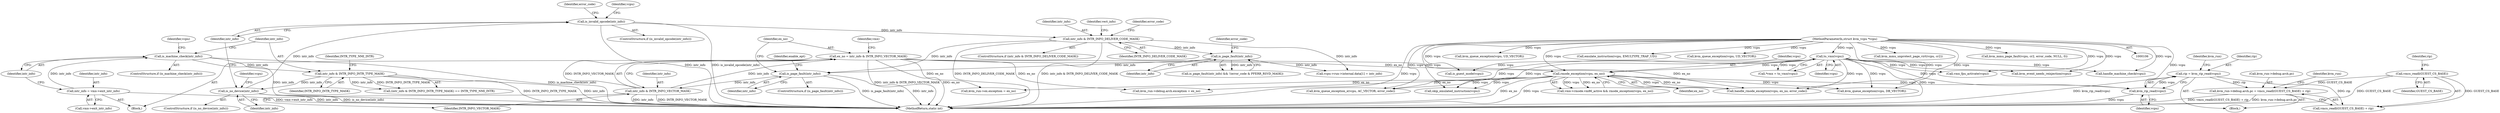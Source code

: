 digraph "1_linux_ef85b67385436ddc1998f45f1d6a210f935b3388@API" {
"1000412" [label="(Call,kvm_run->debug.arch.pc = vmcs_readl(GUEST_CS_BASE) + rip)"];
"1000421" [label="(Call,vmcs_readl(GUEST_CS_BASE))"];
"1000408" [label="(Call,rip = kvm_rip_read(vcpu))"];
"1000410" [label="(Call,kvm_rip_read(vcpu))"];
"1000310" [label="(Call,rmode_exception(vcpu, ex_no))"];
"1000112" [label="(Call,to_vmx(vcpu))"];
"1000107" [label="(MethodParameterIn,struct kvm_vcpu *vcpu)"];
"1000298" [label="(Call,ex_no = intr_info & INTR_INFO_VECTOR_MASK)"];
"1000300" [label="(Call,intr_info & INTR_INFO_VECTOR_MASK)"];
"1000273" [label="(Call,is_page_fault(intr_info))"];
"1000205" [label="(Call,is_page_fault(intr_info))"];
"1000191" [label="(Call,intr_info & INTR_INFO_DELIVER_CODE_MASK)"];
"1000161" [label="(Call,is_invalid_opcode(intr_info))"];
"1000153" [label="(Call,is_no_device(intr_info))"];
"1000146" [label="(Call,intr_info & INTR_INFO_INTR_TYPE_MASK)"];
"1000139" [label="(Call,is_machine_check(intr_info))"];
"1000133" [label="(Call,intr_info = vmx->exit_intr_info)"];
"1000457" [label="(MethodReturn,static int)"];
"1000168" [label="(Call,kvm_queue_exception(vcpu, UD_VECTOR))"];
"1000205" [label="(Call,is_page_fault(intr_info))"];
"1000154" [label="(Identifier,intr_info)"];
"1000142" [label="(Call,handle_machine_check(vcpu))"];
"1000201" [label="(Identifier,vect_info)"];
"1000188" [label="(Identifier,error_code)"];
"1000135" [label="(Call,vmx->exit_intr_info)"];
"1000148" [label="(Identifier,INTR_INFO_INTR_TYPE_MASK)"];
"1000195" [label="(Identifier,error_code)"];
"1000138" [label="(ControlStructure,if (is_machine_check(intr_info)))"];
"1000190" [label="(ControlStructure,if (intr_info & INTR_INFO_DELIVER_CODE_MASK))"];
"1000274" [label="(Identifier,intr_info)"];
"1000440" [label="(Call,kvm_run->ex.exception = ex_no)"];
"1000112" [label="(Call,to_vmx(vcpu))"];
"1000110" [label="(Call,*vmx = to_vmx(vcpu))"];
"1000175" [label="(Call,emulate_instruction(vcpu, EMULTYPE_TRAP_UD))"];
"1000193" [label="(Identifier,INTR_INFO_DELIVER_CODE_MASK)"];
"1000416" [label="(Identifier,kvm_run)"];
"1000182" [label="(Call,kvm_queue_exception(vcpu, UD_VECTOR))"];
"1000149" [label="(Identifier,INTR_TYPE_NMI_INTR)"];
"1000302" [label="(Identifier,INTR_INFO_VECTOR_MASK)"];
"1000320" [label="(Block,)"];
"1000301" [label="(Identifier,intr_info)"];
"1000409" [label="(Identifier,rip)"];
"1000422" [label="(Identifier,GUEST_CS_BASE)"];
"1000298" [label="(Call,ex_no = intr_info & INTR_INFO_VECTOR_MASK)"];
"1000413" [label="(Call,kvm_run->debug.arch.pc)"];
"1000322" [label="(Call,kvm_queue_exception_e(vcpu, AC_VECTOR, error_code))"];
"1000364" [label="(Call,skip_emulated_instruction(vcpu))"];
"1000113" [label="(Identifier,vcpu)"];
"1000307" [label="(Identifier,vmx)"];
"1000311" [label="(Identifier,vcpu)"];
"1000108" [label="(Block,)"];
"1000206" [label="(Identifier,intr_info)"];
"1000166" [label="(Identifier,vcpu)"];
"1000277" [label="(Identifier,enable_ept)"];
"1000152" [label="(ControlStructure,if (is_no_device(intr_info)))"];
"1000192" [label="(Identifier,intr_info)"];
"1000366" [label="(Call,kvm_queue_exception(vcpu, DB_VECTOR))"];
"1000140" [label="(Identifier,intr_info)"];
"1000408" [label="(Call,rip = kvm_rip_read(vcpu))"];
"1000209" [label="(Identifier,error_code)"];
"1000162" [label="(Identifier,intr_info)"];
"1000411" [label="(Identifier,vcpu)"];
"1000145" [label="(Call,(intr_info & INTR_INFO_INTR_TYPE_MASK) == INTR_TYPE_NMI_INTR)"];
"1000299" [label="(Identifier,ex_no)"];
"1000161" [label="(Call,is_invalid_opcode(intr_info))"];
"1000410" [label="(Call,kvm_rip_read(vcpu))"];
"1000288" [label="(Call,kvm_mmu_unprotect_page_virt(vcpu, cr2))"];
"1000272" [label="(ControlStructure,if (is_page_fault(intr_info)))"];
"1000204" [label="(Call,is_page_fault(intr_info) && !(error_code & PFERR_RSVD_MASK))"];
"1000153" [label="(Call,is_no_device(intr_info))"];
"1000143" [label="(Identifier,vcpu)"];
"1000107" [label="(MethodParameterIn,struct kvm_vcpu *vcpu)"];
"1000248" [label="(Call,vcpu->run->internal.data[1] = intr_info)"];
"1000424" [label="(Call,kvm_run->debug.arch.exception = ex_no)"];
"1000160" [label="(ControlStructure,if (is_invalid_opcode(intr_info)))"];
"1000428" [label="(Identifier,kvm_run)"];
"1000412" [label="(Call,kvm_run->debug.arch.pc = vmcs_readl(GUEST_CS_BASE) + rip)"];
"1000165" [label="(Call,is_guest_mode(vcpu))"];
"1000292" [label="(Call,kvm_mmu_page_fault(vcpu, cr2, error_code, NULL, 0))"];
"1000146" [label="(Call,intr_info & INTR_INFO_INTR_TYPE_MASK)"];
"1000310" [label="(Call,rmode_exception(vcpu, ex_no))"];
"1000156" [label="(Call,vmx_fpu_activate(vcpu))"];
"1000420" [label="(Call,vmcs_readl(GUEST_CS_BASE) + rip)"];
"1000304" [label="(Call,vmx->rmode.vm86_active && rmode_exception(vcpu, ex_no))"];
"1000286" [label="(Call,kvm_event_needs_reinjection(vcpu))"];
"1000273" [label="(Call,is_page_fault(intr_info))"];
"1000133" [label="(Call,intr_info = vmx->exit_intr_info)"];
"1000191" [label="(Call,intr_info & INTR_INFO_DELIVER_CODE_MASK)"];
"1000147" [label="(Identifier,intr_info)"];
"1000157" [label="(Identifier,vcpu)"];
"1000134" [label="(Identifier,intr_info)"];
"1000139" [label="(Call,is_machine_check(intr_info))"];
"1000423" [label="(Identifier,rip)"];
"1000314" [label="(Call,handle_rmode_exception(vcpu, ex_no, error_code))"];
"1000421" [label="(Call,vmcs_readl(GUEST_CS_BASE))"];
"1000312" [label="(Identifier,ex_no)"];
"1000300" [label="(Call,intr_info & INTR_INFO_VECTOR_MASK)"];
"1000412" -> "1000320"  [label="AST: "];
"1000412" -> "1000420"  [label="CFG: "];
"1000413" -> "1000412"  [label="AST: "];
"1000420" -> "1000412"  [label="AST: "];
"1000428" -> "1000412"  [label="CFG: "];
"1000412" -> "1000457"  [label="DDG: vmcs_readl(GUEST_CS_BASE) + rip"];
"1000412" -> "1000457"  [label="DDG: kvm_run->debug.arch.pc"];
"1000421" -> "1000412"  [label="DDG: GUEST_CS_BASE"];
"1000408" -> "1000412"  [label="DDG: rip"];
"1000421" -> "1000420"  [label="AST: "];
"1000421" -> "1000422"  [label="CFG: "];
"1000422" -> "1000421"  [label="AST: "];
"1000423" -> "1000421"  [label="CFG: "];
"1000421" -> "1000457"  [label="DDG: GUEST_CS_BASE"];
"1000421" -> "1000420"  [label="DDG: GUEST_CS_BASE"];
"1000408" -> "1000320"  [label="AST: "];
"1000408" -> "1000410"  [label="CFG: "];
"1000409" -> "1000408"  [label="AST: "];
"1000410" -> "1000408"  [label="AST: "];
"1000416" -> "1000408"  [label="CFG: "];
"1000408" -> "1000457"  [label="DDG: kvm_rip_read(vcpu)"];
"1000410" -> "1000408"  [label="DDG: vcpu"];
"1000408" -> "1000420"  [label="DDG: rip"];
"1000410" -> "1000411"  [label="CFG: "];
"1000411" -> "1000410"  [label="AST: "];
"1000410" -> "1000457"  [label="DDG: vcpu"];
"1000310" -> "1000410"  [label="DDG: vcpu"];
"1000112" -> "1000410"  [label="DDG: vcpu"];
"1000107" -> "1000410"  [label="DDG: vcpu"];
"1000310" -> "1000304"  [label="AST: "];
"1000310" -> "1000312"  [label="CFG: "];
"1000311" -> "1000310"  [label="AST: "];
"1000312" -> "1000310"  [label="AST: "];
"1000304" -> "1000310"  [label="CFG: "];
"1000310" -> "1000457"  [label="DDG: ex_no"];
"1000310" -> "1000457"  [label="DDG: vcpu"];
"1000310" -> "1000304"  [label="DDG: vcpu"];
"1000310" -> "1000304"  [label="DDG: ex_no"];
"1000112" -> "1000310"  [label="DDG: vcpu"];
"1000107" -> "1000310"  [label="DDG: vcpu"];
"1000298" -> "1000310"  [label="DDG: ex_no"];
"1000310" -> "1000314"  [label="DDG: vcpu"];
"1000310" -> "1000314"  [label="DDG: ex_no"];
"1000310" -> "1000322"  [label="DDG: vcpu"];
"1000310" -> "1000364"  [label="DDG: vcpu"];
"1000310" -> "1000366"  [label="DDG: vcpu"];
"1000310" -> "1000424"  [label="DDG: ex_no"];
"1000310" -> "1000440"  [label="DDG: ex_no"];
"1000112" -> "1000110"  [label="AST: "];
"1000112" -> "1000113"  [label="CFG: "];
"1000113" -> "1000112"  [label="AST: "];
"1000110" -> "1000112"  [label="CFG: "];
"1000112" -> "1000457"  [label="DDG: vcpu"];
"1000112" -> "1000110"  [label="DDG: vcpu"];
"1000107" -> "1000112"  [label="DDG: vcpu"];
"1000112" -> "1000142"  [label="DDG: vcpu"];
"1000112" -> "1000156"  [label="DDG: vcpu"];
"1000112" -> "1000165"  [label="DDG: vcpu"];
"1000112" -> "1000286"  [label="DDG: vcpu"];
"1000112" -> "1000314"  [label="DDG: vcpu"];
"1000112" -> "1000322"  [label="DDG: vcpu"];
"1000112" -> "1000364"  [label="DDG: vcpu"];
"1000112" -> "1000366"  [label="DDG: vcpu"];
"1000107" -> "1000106"  [label="AST: "];
"1000107" -> "1000457"  [label="DDG: vcpu"];
"1000107" -> "1000142"  [label="DDG: vcpu"];
"1000107" -> "1000156"  [label="DDG: vcpu"];
"1000107" -> "1000165"  [label="DDG: vcpu"];
"1000107" -> "1000168"  [label="DDG: vcpu"];
"1000107" -> "1000175"  [label="DDG: vcpu"];
"1000107" -> "1000182"  [label="DDG: vcpu"];
"1000107" -> "1000286"  [label="DDG: vcpu"];
"1000107" -> "1000288"  [label="DDG: vcpu"];
"1000107" -> "1000292"  [label="DDG: vcpu"];
"1000107" -> "1000314"  [label="DDG: vcpu"];
"1000107" -> "1000322"  [label="DDG: vcpu"];
"1000107" -> "1000364"  [label="DDG: vcpu"];
"1000107" -> "1000366"  [label="DDG: vcpu"];
"1000298" -> "1000108"  [label="AST: "];
"1000298" -> "1000300"  [label="CFG: "];
"1000299" -> "1000298"  [label="AST: "];
"1000300" -> "1000298"  [label="AST: "];
"1000307" -> "1000298"  [label="CFG: "];
"1000298" -> "1000457"  [label="DDG: ex_no"];
"1000298" -> "1000457"  [label="DDG: intr_info & INTR_INFO_VECTOR_MASK"];
"1000300" -> "1000298"  [label="DDG: intr_info"];
"1000300" -> "1000298"  [label="DDG: INTR_INFO_VECTOR_MASK"];
"1000298" -> "1000314"  [label="DDG: ex_no"];
"1000298" -> "1000424"  [label="DDG: ex_no"];
"1000298" -> "1000440"  [label="DDG: ex_no"];
"1000300" -> "1000302"  [label="CFG: "];
"1000301" -> "1000300"  [label="AST: "];
"1000302" -> "1000300"  [label="AST: "];
"1000300" -> "1000457"  [label="DDG: intr_info"];
"1000300" -> "1000457"  [label="DDG: INTR_INFO_VECTOR_MASK"];
"1000273" -> "1000300"  [label="DDG: intr_info"];
"1000273" -> "1000272"  [label="AST: "];
"1000273" -> "1000274"  [label="CFG: "];
"1000274" -> "1000273"  [label="AST: "];
"1000277" -> "1000273"  [label="CFG: "];
"1000299" -> "1000273"  [label="CFG: "];
"1000273" -> "1000457"  [label="DDG: intr_info"];
"1000273" -> "1000457"  [label="DDG: is_page_fault(intr_info)"];
"1000205" -> "1000273"  [label="DDG: intr_info"];
"1000191" -> "1000273"  [label="DDG: intr_info"];
"1000205" -> "1000204"  [label="AST: "];
"1000205" -> "1000206"  [label="CFG: "];
"1000206" -> "1000205"  [label="AST: "];
"1000209" -> "1000205"  [label="CFG: "];
"1000204" -> "1000205"  [label="CFG: "];
"1000205" -> "1000204"  [label="DDG: intr_info"];
"1000191" -> "1000205"  [label="DDG: intr_info"];
"1000205" -> "1000248"  [label="DDG: intr_info"];
"1000191" -> "1000190"  [label="AST: "];
"1000191" -> "1000193"  [label="CFG: "];
"1000192" -> "1000191"  [label="AST: "];
"1000193" -> "1000191"  [label="AST: "];
"1000195" -> "1000191"  [label="CFG: "];
"1000201" -> "1000191"  [label="CFG: "];
"1000191" -> "1000457"  [label="DDG: intr_info & INTR_INFO_DELIVER_CODE_MASK"];
"1000191" -> "1000457"  [label="DDG: INTR_INFO_DELIVER_CODE_MASK"];
"1000161" -> "1000191"  [label="DDG: intr_info"];
"1000191" -> "1000248"  [label="DDG: intr_info"];
"1000161" -> "1000160"  [label="AST: "];
"1000161" -> "1000162"  [label="CFG: "];
"1000162" -> "1000161"  [label="AST: "];
"1000166" -> "1000161"  [label="CFG: "];
"1000188" -> "1000161"  [label="CFG: "];
"1000161" -> "1000457"  [label="DDG: intr_info"];
"1000161" -> "1000457"  [label="DDG: is_invalid_opcode(intr_info)"];
"1000153" -> "1000161"  [label="DDG: intr_info"];
"1000153" -> "1000152"  [label="AST: "];
"1000153" -> "1000154"  [label="CFG: "];
"1000154" -> "1000153"  [label="AST: "];
"1000157" -> "1000153"  [label="CFG: "];
"1000162" -> "1000153"  [label="CFG: "];
"1000153" -> "1000457"  [label="DDG: is_no_device(intr_info)"];
"1000153" -> "1000457"  [label="DDG: intr_info"];
"1000146" -> "1000153"  [label="DDG: intr_info"];
"1000146" -> "1000145"  [label="AST: "];
"1000146" -> "1000148"  [label="CFG: "];
"1000147" -> "1000146"  [label="AST: "];
"1000148" -> "1000146"  [label="AST: "];
"1000149" -> "1000146"  [label="CFG: "];
"1000146" -> "1000457"  [label="DDG: INTR_INFO_INTR_TYPE_MASK"];
"1000146" -> "1000457"  [label="DDG: intr_info"];
"1000146" -> "1000145"  [label="DDG: intr_info"];
"1000146" -> "1000145"  [label="DDG: INTR_INFO_INTR_TYPE_MASK"];
"1000139" -> "1000146"  [label="DDG: intr_info"];
"1000139" -> "1000138"  [label="AST: "];
"1000139" -> "1000140"  [label="CFG: "];
"1000140" -> "1000139"  [label="AST: "];
"1000143" -> "1000139"  [label="CFG: "];
"1000147" -> "1000139"  [label="CFG: "];
"1000139" -> "1000457"  [label="DDG: is_machine_check(intr_info)"];
"1000139" -> "1000457"  [label="DDG: intr_info"];
"1000133" -> "1000139"  [label="DDG: intr_info"];
"1000133" -> "1000108"  [label="AST: "];
"1000133" -> "1000135"  [label="CFG: "];
"1000134" -> "1000133"  [label="AST: "];
"1000135" -> "1000133"  [label="AST: "];
"1000140" -> "1000133"  [label="CFG: "];
"1000133" -> "1000457"  [label="DDG: vmx->exit_intr_info"];
}
